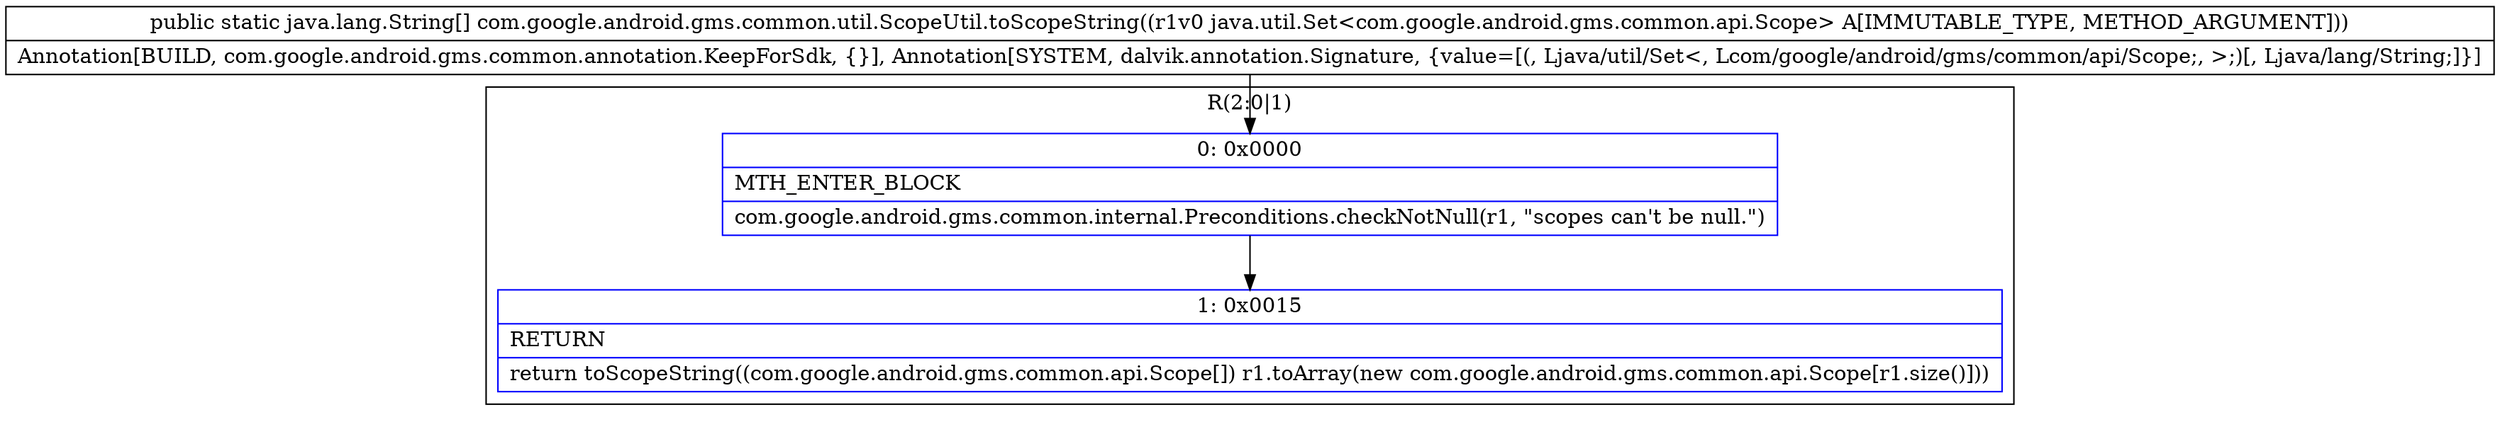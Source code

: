digraph "CFG forcom.google.android.gms.common.util.ScopeUtil.toScopeString(Ljava\/util\/Set;)[Ljava\/lang\/String;" {
subgraph cluster_Region_1366838444 {
label = "R(2:0|1)";
node [shape=record,color=blue];
Node_0 [shape=record,label="{0\:\ 0x0000|MTH_ENTER_BLOCK\l|com.google.android.gms.common.internal.Preconditions.checkNotNull(r1, \"scopes can't be null.\")\l}"];
Node_1 [shape=record,label="{1\:\ 0x0015|RETURN\l|return toScopeString((com.google.android.gms.common.api.Scope[]) r1.toArray(new com.google.android.gms.common.api.Scope[r1.size()]))\l}"];
}
MethodNode[shape=record,label="{public static java.lang.String[] com.google.android.gms.common.util.ScopeUtil.toScopeString((r1v0 java.util.Set\<com.google.android.gms.common.api.Scope\> A[IMMUTABLE_TYPE, METHOD_ARGUMENT]))  | Annotation[BUILD, com.google.android.gms.common.annotation.KeepForSdk, \{\}], Annotation[SYSTEM, dalvik.annotation.Signature, \{value=[(, Ljava\/util\/Set\<, Lcom\/google\/android\/gms\/common\/api\/Scope;, \>;)[, Ljava\/lang\/String;]\}]\l}"];
MethodNode -> Node_0;
Node_0 -> Node_1;
}

